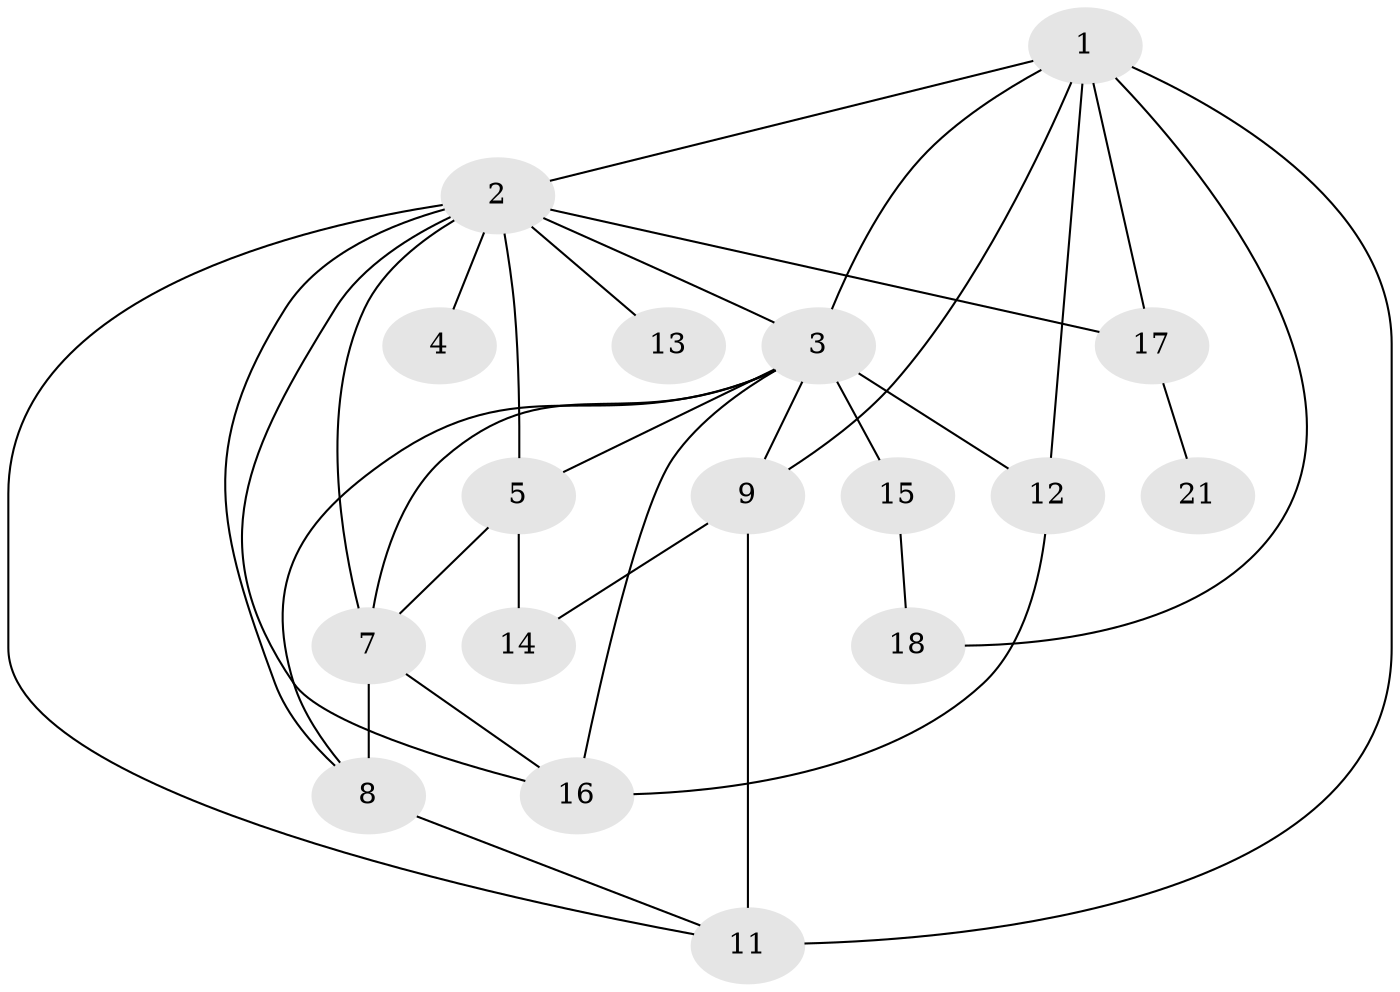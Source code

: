// original degree distribution, {2: 0.28169014084507044, 3: 0.2676056338028169, 4: 0.18309859154929578, 1: 0.14084507042253522, 5: 0.014084507042253521, 0: 0.056338028169014086, 7: 0.028169014084507043, 6: 0.028169014084507043}
// Generated by graph-tools (version 1.1) at 2025/48/03/04/25 22:48:24]
// undirected, 17 vertices, 33 edges
graph export_dot {
  node [color=gray90,style=filled];
  1;
  2;
  3;
  4;
  5;
  7;
  8;
  9;
  11;
  12;
  13;
  14;
  15;
  16;
  17;
  18;
  21;
  1 -- 2 [weight=2.0];
  1 -- 3 [weight=1.0];
  1 -- 9 [weight=1.0];
  1 -- 11 [weight=3.0];
  1 -- 12 [weight=1.0];
  1 -- 17 [weight=1.0];
  1 -- 18 [weight=1.0];
  2 -- 3 [weight=2.0];
  2 -- 4 [weight=3.0];
  2 -- 5 [weight=1.0];
  2 -- 7 [weight=1.0];
  2 -- 8 [weight=1.0];
  2 -- 11 [weight=2.0];
  2 -- 13 [weight=1.0];
  2 -- 16 [weight=1.0];
  2 -- 17 [weight=2.0];
  3 -- 5 [weight=1.0];
  3 -- 7 [weight=1.0];
  3 -- 8 [weight=1.0];
  3 -- 9 [weight=1.0];
  3 -- 12 [weight=1.0];
  3 -- 15 [weight=1.0];
  3 -- 16 [weight=1.0];
  5 -- 7 [weight=2.0];
  5 -- 14 [weight=1.0];
  7 -- 8 [weight=1.0];
  7 -- 16 [weight=1.0];
  8 -- 11 [weight=2.0];
  9 -- 11 [weight=2.0];
  9 -- 14 [weight=1.0];
  12 -- 16 [weight=1.0];
  15 -- 18 [weight=1.0];
  17 -- 21 [weight=1.0];
}
